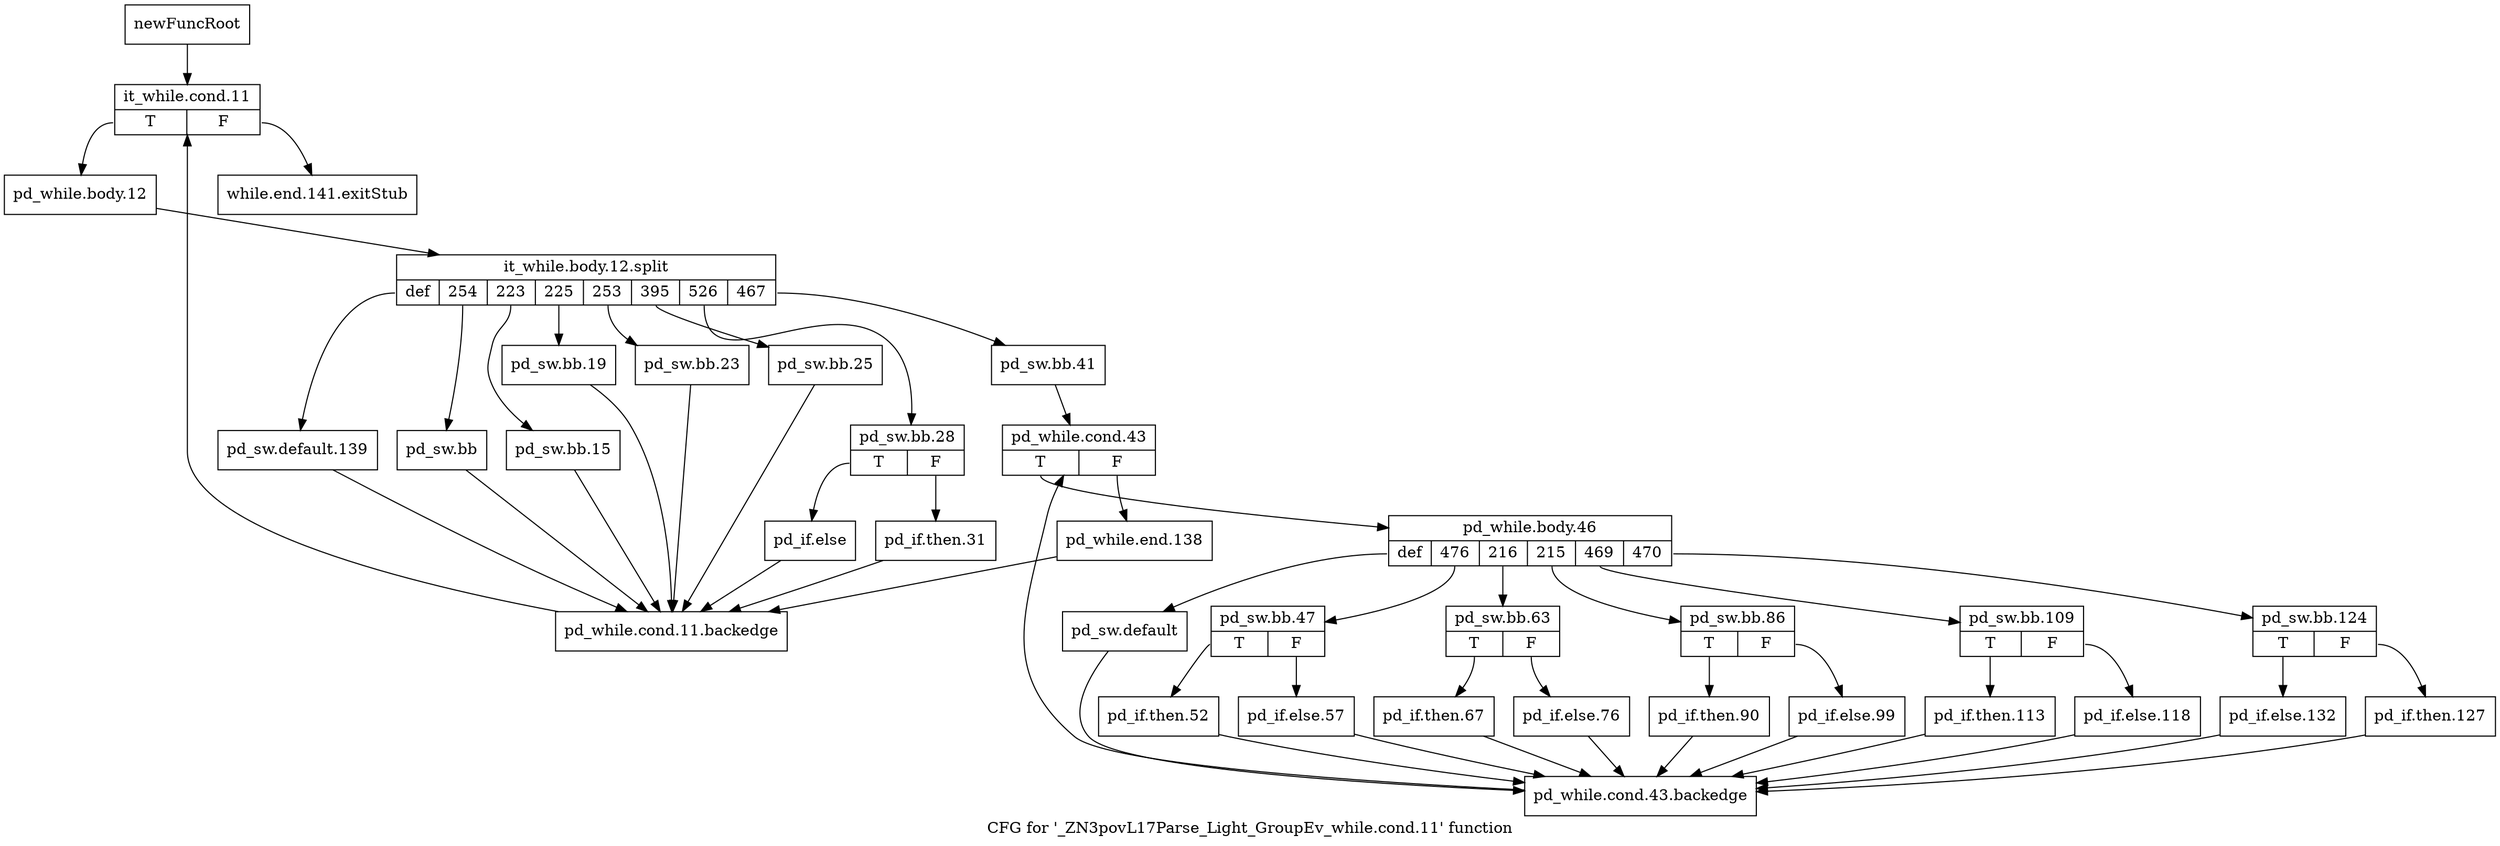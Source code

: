 digraph "CFG for '_ZN3povL17Parse_Light_GroupEv_while.cond.11' function" {
	label="CFG for '_ZN3povL17Parse_Light_GroupEv_while.cond.11' function";

	Node0x27cbdd0 [shape=record,label="{newFuncRoot}"];
	Node0x27cbdd0 -> Node0x27cbe70;
	Node0x27cbe20 [shape=record,label="{while.end.141.exitStub}"];
	Node0x27cbe70 [shape=record,label="{it_while.cond.11|{<s0>T|<s1>F}}"];
	Node0x27cbe70:s0 -> Node0x27cc780;
	Node0x27cbe70:s1 -> Node0x27cbe20;
	Node0x27cc780 [shape=record,label="{pd_while.body.12}"];
	Node0x27cc780 -> Node0x3801600;
	Node0x3801600 [shape=record,label="{it_while.body.12.split|{<s0>def|<s1>254|<s2>223|<s3>225|<s4>253|<s5>395|<s6>526|<s7>467}}"];
	Node0x3801600:s0 -> Node0x27cd0e0;
	Node0x3801600:s1 -> Node0x27cd090;
	Node0x3801600:s2 -> Node0x27cd040;
	Node0x3801600:s3 -> Node0x27ccff0;
	Node0x3801600:s4 -> Node0x27ccfa0;
	Node0x3801600:s5 -> Node0x27ccf50;
	Node0x3801600:s6 -> Node0x27cce60;
	Node0x3801600:s7 -> Node0x27cc7d0;
	Node0x27cc7d0 [shape=record,label="{pd_sw.bb.41}"];
	Node0x27cc7d0 -> Node0x27cc820;
	Node0x27cc820 [shape=record,label="{pd_while.cond.43|{<s0>T|<s1>F}}"];
	Node0x27cc820:s0 -> Node0x27cc8c0;
	Node0x27cc820:s1 -> Node0x27cc870;
	Node0x27cc870 [shape=record,label="{pd_while.end.138}"];
	Node0x27cc870 -> Node0x27cd130;
	Node0x27cc8c0 [shape=record,label="{pd_while.body.46|{<s0>def|<s1>476|<s2>216|<s3>215|<s4>469|<s5>470}}"];
	Node0x27cc8c0:s0 -> Node0x27ccdc0;
	Node0x27cc8c0:s1 -> Node0x27cccd0;
	Node0x27cc8c0:s2 -> Node0x27ccbe0;
	Node0x27cc8c0:s3 -> Node0x27ccaf0;
	Node0x27cc8c0:s4 -> Node0x27cca00;
	Node0x27cc8c0:s5 -> Node0x27cc910;
	Node0x27cc910 [shape=record,label="{pd_sw.bb.124|{<s0>T|<s1>F}}"];
	Node0x27cc910:s0 -> Node0x27cc9b0;
	Node0x27cc910:s1 -> Node0x27cc960;
	Node0x27cc960 [shape=record,label="{pd_if.then.127}"];
	Node0x27cc960 -> Node0x27cce10;
	Node0x27cc9b0 [shape=record,label="{pd_if.else.132}"];
	Node0x27cc9b0 -> Node0x27cce10;
	Node0x27cca00 [shape=record,label="{pd_sw.bb.109|{<s0>T|<s1>F}}"];
	Node0x27cca00:s0 -> Node0x27ccaa0;
	Node0x27cca00:s1 -> Node0x27cca50;
	Node0x27cca50 [shape=record,label="{pd_if.else.118}"];
	Node0x27cca50 -> Node0x27cce10;
	Node0x27ccaa0 [shape=record,label="{pd_if.then.113}"];
	Node0x27ccaa0 -> Node0x27cce10;
	Node0x27ccaf0 [shape=record,label="{pd_sw.bb.86|{<s0>T|<s1>F}}"];
	Node0x27ccaf0:s0 -> Node0x27ccb90;
	Node0x27ccaf0:s1 -> Node0x27ccb40;
	Node0x27ccb40 [shape=record,label="{pd_if.else.99}"];
	Node0x27ccb40 -> Node0x27cce10;
	Node0x27ccb90 [shape=record,label="{pd_if.then.90}"];
	Node0x27ccb90 -> Node0x27cce10;
	Node0x27ccbe0 [shape=record,label="{pd_sw.bb.63|{<s0>T|<s1>F}}"];
	Node0x27ccbe0:s0 -> Node0x27ccc80;
	Node0x27ccbe0:s1 -> Node0x27ccc30;
	Node0x27ccc30 [shape=record,label="{pd_if.else.76}"];
	Node0x27ccc30 -> Node0x27cce10;
	Node0x27ccc80 [shape=record,label="{pd_if.then.67}"];
	Node0x27ccc80 -> Node0x27cce10;
	Node0x27cccd0 [shape=record,label="{pd_sw.bb.47|{<s0>T|<s1>F}}"];
	Node0x27cccd0:s0 -> Node0x27ccd70;
	Node0x27cccd0:s1 -> Node0x27ccd20;
	Node0x27ccd20 [shape=record,label="{pd_if.else.57}"];
	Node0x27ccd20 -> Node0x27cce10;
	Node0x27ccd70 [shape=record,label="{pd_if.then.52}"];
	Node0x27ccd70 -> Node0x27cce10;
	Node0x27ccdc0 [shape=record,label="{pd_sw.default}"];
	Node0x27ccdc0 -> Node0x27cce10;
	Node0x27cce10 [shape=record,label="{pd_while.cond.43.backedge}"];
	Node0x27cce10 -> Node0x27cc820;
	Node0x27cce60 [shape=record,label="{pd_sw.bb.28|{<s0>T|<s1>F}}"];
	Node0x27cce60:s0 -> Node0x27ccf00;
	Node0x27cce60:s1 -> Node0x27cceb0;
	Node0x27cceb0 [shape=record,label="{pd_if.then.31}"];
	Node0x27cceb0 -> Node0x27cd130;
	Node0x27ccf00 [shape=record,label="{pd_if.else}"];
	Node0x27ccf00 -> Node0x27cd130;
	Node0x27ccf50 [shape=record,label="{pd_sw.bb.25}"];
	Node0x27ccf50 -> Node0x27cd130;
	Node0x27ccfa0 [shape=record,label="{pd_sw.bb.23}"];
	Node0x27ccfa0 -> Node0x27cd130;
	Node0x27ccff0 [shape=record,label="{pd_sw.bb.19}"];
	Node0x27ccff0 -> Node0x27cd130;
	Node0x27cd040 [shape=record,label="{pd_sw.bb.15}"];
	Node0x27cd040 -> Node0x27cd130;
	Node0x27cd090 [shape=record,label="{pd_sw.bb}"];
	Node0x27cd090 -> Node0x27cd130;
	Node0x27cd0e0 [shape=record,label="{pd_sw.default.139}"];
	Node0x27cd0e0 -> Node0x27cd130;
	Node0x27cd130 [shape=record,label="{pd_while.cond.11.backedge}"];
	Node0x27cd130 -> Node0x27cbe70;
}
